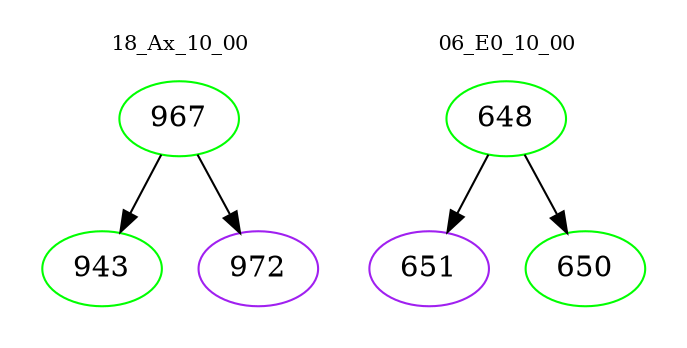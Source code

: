 digraph{
subgraph cluster_0 {
color = white
label = "18_Ax_10_00";
fontsize=10;
T0_967 [label="967", color="green"]
T0_967 -> T0_943 [color="black"]
T0_943 [label="943", color="green"]
T0_967 -> T0_972 [color="black"]
T0_972 [label="972", color="purple"]
}
subgraph cluster_1 {
color = white
label = "06_E0_10_00";
fontsize=10;
T1_648 [label="648", color="green"]
T1_648 -> T1_651 [color="black"]
T1_651 [label="651", color="purple"]
T1_648 -> T1_650 [color="black"]
T1_650 [label="650", color="green"]
}
}
